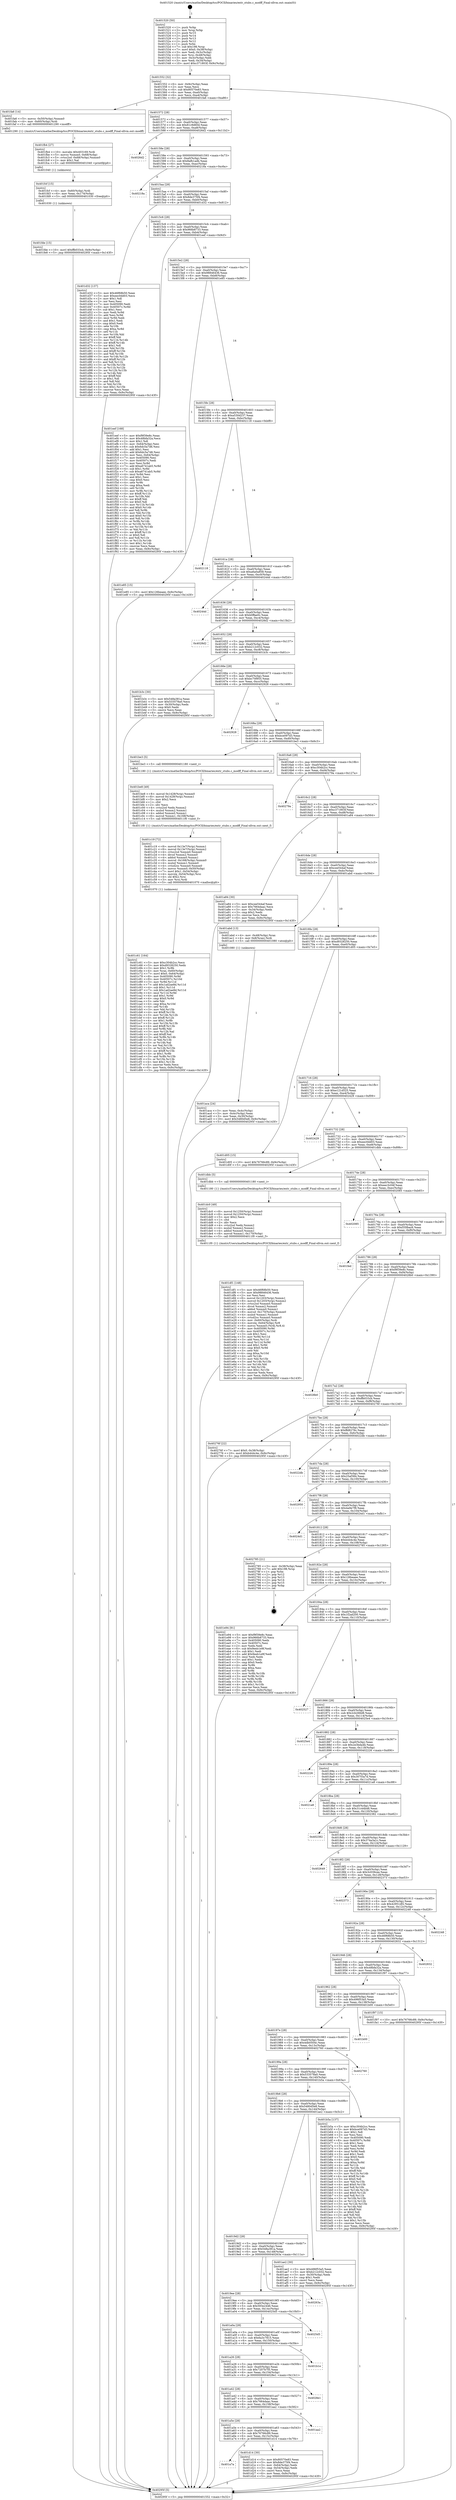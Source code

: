 digraph "0x401520" {
  label = "0x401520 (/mnt/c/Users/mathe/Desktop/tcc/POCII/binaries/extr_stubs.c_modff_Final-ollvm.out::main(0))"
  labelloc = "t"
  node[shape=record]

  Entry [label="",width=0.3,height=0.3,shape=circle,fillcolor=black,style=filled]
  "0x401552" [label="{
     0x401552 [32]\l
     | [instrs]\l
     &nbsp;&nbsp;0x401552 \<+6\>: mov -0x9c(%rbp),%eax\l
     &nbsp;&nbsp;0x401558 \<+2\>: mov %eax,%ecx\l
     &nbsp;&nbsp;0x40155a \<+6\>: sub $0x80570e83,%ecx\l
     &nbsp;&nbsp;0x401560 \<+6\>: mov %eax,-0xa0(%rbp)\l
     &nbsp;&nbsp;0x401566 \<+6\>: mov %ecx,-0xa4(%rbp)\l
     &nbsp;&nbsp;0x40156c \<+6\>: je 0000000000401fa6 \<main+0xa86\>\l
  }"]
  "0x401fa6" [label="{
     0x401fa6 [14]\l
     | [instrs]\l
     &nbsp;&nbsp;0x401fa6 \<+5\>: movss -0x50(%rbp),%xmm0\l
     &nbsp;&nbsp;0x401fab \<+4\>: mov -0x60(%rbp),%rdi\l
     &nbsp;&nbsp;0x401faf \<+5\>: call 0000000000401290 \<modff\>\l
     | [calls]\l
     &nbsp;&nbsp;0x401290 \{1\} (/mnt/c/Users/mathe/Desktop/tcc/POCII/binaries/extr_stubs.c_modff_Final-ollvm.out::modff)\l
  }"]
  "0x401572" [label="{
     0x401572 [28]\l
     | [instrs]\l
     &nbsp;&nbsp;0x401572 \<+5\>: jmp 0000000000401577 \<main+0x57\>\l
     &nbsp;&nbsp;0x401577 \<+6\>: mov -0xa0(%rbp),%eax\l
     &nbsp;&nbsp;0x40157d \<+5\>: sub $0x81c9d60d,%eax\l
     &nbsp;&nbsp;0x401582 \<+6\>: mov %eax,-0xa8(%rbp)\l
     &nbsp;&nbsp;0x401588 \<+6\>: je 00000000004026d2 \<main+0x11b2\>\l
  }"]
  Exit [label="",width=0.3,height=0.3,shape=circle,fillcolor=black,style=filled,peripheries=2]
  "0x4026d2" [label="{
     0x4026d2\l
  }", style=dashed]
  "0x40158e" [label="{
     0x40158e [28]\l
     | [instrs]\l
     &nbsp;&nbsp;0x40158e \<+5\>: jmp 0000000000401593 \<main+0x73\>\l
     &nbsp;&nbsp;0x401593 \<+6\>: mov -0xa0(%rbp),%eax\l
     &nbsp;&nbsp;0x401599 \<+5\>: sub $0x8afb1adb,%eax\l
     &nbsp;&nbsp;0x40159e \<+6\>: mov %eax,-0xac(%rbp)\l
     &nbsp;&nbsp;0x4015a4 \<+6\>: je 000000000040218a \<main+0xc6a\>\l
  }"]
  "0x401fde" [label="{
     0x401fde [15]\l
     | [instrs]\l
     &nbsp;&nbsp;0x401fde \<+10\>: movl $0xffb033cb,-0x9c(%rbp)\l
     &nbsp;&nbsp;0x401fe8 \<+5\>: jmp 000000000040295f \<main+0x143f\>\l
  }"]
  "0x40218a" [label="{
     0x40218a\l
  }", style=dashed]
  "0x4015aa" [label="{
     0x4015aa [28]\l
     | [instrs]\l
     &nbsp;&nbsp;0x4015aa \<+5\>: jmp 00000000004015af \<main+0x8f\>\l
     &nbsp;&nbsp;0x4015af \<+6\>: mov -0xa0(%rbp),%eax\l
     &nbsp;&nbsp;0x4015b5 \<+5\>: sub $0x8de375f4,%eax\l
     &nbsp;&nbsp;0x4015ba \<+6\>: mov %eax,-0xb0(%rbp)\l
     &nbsp;&nbsp;0x4015c0 \<+6\>: je 0000000000401d32 \<main+0x812\>\l
  }"]
  "0x401fcf" [label="{
     0x401fcf [15]\l
     | [instrs]\l
     &nbsp;&nbsp;0x401fcf \<+4\>: mov -0x60(%rbp),%rdi\l
     &nbsp;&nbsp;0x401fd3 \<+6\>: mov %eax,-0x174(%rbp)\l
     &nbsp;&nbsp;0x401fd9 \<+5\>: call 0000000000401030 \<free@plt\>\l
     | [calls]\l
     &nbsp;&nbsp;0x401030 \{1\} (unknown)\l
  }"]
  "0x401d32" [label="{
     0x401d32 [137]\l
     | [instrs]\l
     &nbsp;&nbsp;0x401d32 \<+5\>: mov $0x46f68b50,%eax\l
     &nbsp;&nbsp;0x401d37 \<+5\>: mov $0xeec0dd03,%ecx\l
     &nbsp;&nbsp;0x401d3c \<+2\>: mov $0x1,%dl\l
     &nbsp;&nbsp;0x401d3e \<+2\>: xor %esi,%esi\l
     &nbsp;&nbsp;0x401d40 \<+7\>: mov 0x405090,%edi\l
     &nbsp;&nbsp;0x401d47 \<+8\>: mov 0x40507c,%r8d\l
     &nbsp;&nbsp;0x401d4f \<+3\>: sub $0x1,%esi\l
     &nbsp;&nbsp;0x401d52 \<+3\>: mov %edi,%r9d\l
     &nbsp;&nbsp;0x401d55 \<+3\>: add %esi,%r9d\l
     &nbsp;&nbsp;0x401d58 \<+4\>: imul %r9d,%edi\l
     &nbsp;&nbsp;0x401d5c \<+3\>: and $0x1,%edi\l
     &nbsp;&nbsp;0x401d5f \<+3\>: cmp $0x0,%edi\l
     &nbsp;&nbsp;0x401d62 \<+4\>: sete %r10b\l
     &nbsp;&nbsp;0x401d66 \<+4\>: cmp $0xa,%r8d\l
     &nbsp;&nbsp;0x401d6a \<+4\>: setl %r11b\l
     &nbsp;&nbsp;0x401d6e \<+3\>: mov %r10b,%bl\l
     &nbsp;&nbsp;0x401d71 \<+3\>: xor $0xff,%bl\l
     &nbsp;&nbsp;0x401d74 \<+3\>: mov %r11b,%r14b\l
     &nbsp;&nbsp;0x401d77 \<+4\>: xor $0xff,%r14b\l
     &nbsp;&nbsp;0x401d7b \<+3\>: xor $0x1,%dl\l
     &nbsp;&nbsp;0x401d7e \<+3\>: mov %bl,%r15b\l
     &nbsp;&nbsp;0x401d81 \<+4\>: and $0xff,%r15b\l
     &nbsp;&nbsp;0x401d85 \<+3\>: and %dl,%r10b\l
     &nbsp;&nbsp;0x401d88 \<+3\>: mov %r14b,%r12b\l
     &nbsp;&nbsp;0x401d8b \<+4\>: and $0xff,%r12b\l
     &nbsp;&nbsp;0x401d8f \<+3\>: and %dl,%r11b\l
     &nbsp;&nbsp;0x401d92 \<+3\>: or %r10b,%r15b\l
     &nbsp;&nbsp;0x401d95 \<+3\>: or %r11b,%r12b\l
     &nbsp;&nbsp;0x401d98 \<+3\>: xor %r12b,%r15b\l
     &nbsp;&nbsp;0x401d9b \<+3\>: or %r14b,%bl\l
     &nbsp;&nbsp;0x401d9e \<+3\>: xor $0xff,%bl\l
     &nbsp;&nbsp;0x401da1 \<+3\>: or $0x1,%dl\l
     &nbsp;&nbsp;0x401da4 \<+2\>: and %dl,%bl\l
     &nbsp;&nbsp;0x401da6 \<+3\>: or %bl,%r15b\l
     &nbsp;&nbsp;0x401da9 \<+4\>: test $0x1,%r15b\l
     &nbsp;&nbsp;0x401dad \<+3\>: cmovne %ecx,%eax\l
     &nbsp;&nbsp;0x401db0 \<+6\>: mov %eax,-0x9c(%rbp)\l
     &nbsp;&nbsp;0x401db6 \<+5\>: jmp 000000000040295f \<main+0x143f\>\l
  }"]
  "0x4015c6" [label="{
     0x4015c6 [28]\l
     | [instrs]\l
     &nbsp;&nbsp;0x4015c6 \<+5\>: jmp 00000000004015cb \<main+0xab\>\l
     &nbsp;&nbsp;0x4015cb \<+6\>: mov -0xa0(%rbp),%eax\l
     &nbsp;&nbsp;0x4015d1 \<+5\>: sub $0x966b8733,%eax\l
     &nbsp;&nbsp;0x4015d6 \<+6\>: mov %eax,-0xb4(%rbp)\l
     &nbsp;&nbsp;0x4015dc \<+6\>: je 0000000000401eef \<main+0x9cf\>\l
  }"]
  "0x401fb4" [label="{
     0x401fb4 [27]\l
     | [instrs]\l
     &nbsp;&nbsp;0x401fb4 \<+10\>: movabs $0x403169,%rdi\l
     &nbsp;&nbsp;0x401fbe \<+5\>: movss %xmm0,-0x68(%rbp)\l
     &nbsp;&nbsp;0x401fc3 \<+5\>: cvtss2sd -0x68(%rbp),%xmm0\l
     &nbsp;&nbsp;0x401fc8 \<+2\>: mov $0x1,%al\l
     &nbsp;&nbsp;0x401fca \<+5\>: call 0000000000401040 \<printf@plt\>\l
     | [calls]\l
     &nbsp;&nbsp;0x401040 \{1\} (unknown)\l
  }"]
  "0x401eef" [label="{
     0x401eef [168]\l
     | [instrs]\l
     &nbsp;&nbsp;0x401eef \<+5\>: mov $0xf9f39e8c,%eax\l
     &nbsp;&nbsp;0x401ef4 \<+5\>: mov $0x48bfa32a,%ecx\l
     &nbsp;&nbsp;0x401ef9 \<+2\>: mov $0x1,%dl\l
     &nbsp;&nbsp;0x401efb \<+3\>: mov -0x64(%rbp),%esi\l
     &nbsp;&nbsp;0x401efe \<+6\>: sub $0x6dc5a7d6,%esi\l
     &nbsp;&nbsp;0x401f04 \<+3\>: add $0x1,%esi\l
     &nbsp;&nbsp;0x401f07 \<+6\>: add $0x6dc5a7d6,%esi\l
     &nbsp;&nbsp;0x401f0d \<+3\>: mov %esi,-0x64(%rbp)\l
     &nbsp;&nbsp;0x401f10 \<+7\>: mov 0x405090,%esi\l
     &nbsp;&nbsp;0x401f17 \<+7\>: mov 0x40507c,%edi\l
     &nbsp;&nbsp;0x401f1e \<+3\>: mov %esi,%r8d\l
     &nbsp;&nbsp;0x401f21 \<+7\>: add $0xa6741ab5,%r8d\l
     &nbsp;&nbsp;0x401f28 \<+4\>: sub $0x1,%r8d\l
     &nbsp;&nbsp;0x401f2c \<+7\>: sub $0xa6741ab5,%r8d\l
     &nbsp;&nbsp;0x401f33 \<+4\>: imul %r8d,%esi\l
     &nbsp;&nbsp;0x401f37 \<+3\>: and $0x1,%esi\l
     &nbsp;&nbsp;0x401f3a \<+3\>: cmp $0x0,%esi\l
     &nbsp;&nbsp;0x401f3d \<+4\>: sete %r9b\l
     &nbsp;&nbsp;0x401f41 \<+3\>: cmp $0xa,%edi\l
     &nbsp;&nbsp;0x401f44 \<+4\>: setl %r10b\l
     &nbsp;&nbsp;0x401f48 \<+3\>: mov %r9b,%r11b\l
     &nbsp;&nbsp;0x401f4b \<+4\>: xor $0xff,%r11b\l
     &nbsp;&nbsp;0x401f4f \<+3\>: mov %r10b,%bl\l
     &nbsp;&nbsp;0x401f52 \<+3\>: xor $0xff,%bl\l
     &nbsp;&nbsp;0x401f55 \<+3\>: xor $0x0,%dl\l
     &nbsp;&nbsp;0x401f58 \<+3\>: mov %r11b,%r14b\l
     &nbsp;&nbsp;0x401f5b \<+4\>: and $0x0,%r14b\l
     &nbsp;&nbsp;0x401f5f \<+3\>: and %dl,%r9b\l
     &nbsp;&nbsp;0x401f62 \<+3\>: mov %bl,%r15b\l
     &nbsp;&nbsp;0x401f65 \<+4\>: and $0x0,%r15b\l
     &nbsp;&nbsp;0x401f69 \<+3\>: and %dl,%r10b\l
     &nbsp;&nbsp;0x401f6c \<+3\>: or %r9b,%r14b\l
     &nbsp;&nbsp;0x401f6f \<+3\>: or %r10b,%r15b\l
     &nbsp;&nbsp;0x401f72 \<+3\>: xor %r15b,%r14b\l
     &nbsp;&nbsp;0x401f75 \<+3\>: or %bl,%r11b\l
     &nbsp;&nbsp;0x401f78 \<+4\>: xor $0xff,%r11b\l
     &nbsp;&nbsp;0x401f7c \<+3\>: or $0x0,%dl\l
     &nbsp;&nbsp;0x401f7f \<+3\>: and %dl,%r11b\l
     &nbsp;&nbsp;0x401f82 \<+3\>: or %r11b,%r14b\l
     &nbsp;&nbsp;0x401f85 \<+4\>: test $0x1,%r14b\l
     &nbsp;&nbsp;0x401f89 \<+3\>: cmovne %ecx,%eax\l
     &nbsp;&nbsp;0x401f8c \<+6\>: mov %eax,-0x9c(%rbp)\l
     &nbsp;&nbsp;0x401f92 \<+5\>: jmp 000000000040295f \<main+0x143f\>\l
  }"]
  "0x4015e2" [label="{
     0x4015e2 [28]\l
     | [instrs]\l
     &nbsp;&nbsp;0x4015e2 \<+5\>: jmp 00000000004015e7 \<main+0xc7\>\l
     &nbsp;&nbsp;0x4015e7 \<+6\>: mov -0xa0(%rbp),%eax\l
     &nbsp;&nbsp;0x4015ed \<+5\>: sub $0x98846436,%eax\l
     &nbsp;&nbsp;0x4015f2 \<+6\>: mov %eax,-0xb8(%rbp)\l
     &nbsp;&nbsp;0x4015f8 \<+6\>: je 0000000000401e85 \<main+0x965\>\l
  }"]
  "0x401df1" [label="{
     0x401df1 [148]\l
     | [instrs]\l
     &nbsp;&nbsp;0x401df1 \<+5\>: mov $0x46f68b50,%ecx\l
     &nbsp;&nbsp;0x401df6 \<+5\>: mov $0x98846436,%edx\l
     &nbsp;&nbsp;0x401dfb \<+2\>: xor %esi,%esi\l
     &nbsp;&nbsp;0x401dfd \<+8\>: movsd 0x1203(%rip),%xmm1\l
     &nbsp;&nbsp;0x401e05 \<+8\>: movsd 0x1203(%rip),%xmm2\l
     &nbsp;&nbsp;0x401e0d \<+4\>: cvtss2sd %xmm0,%xmm0\l
     &nbsp;&nbsp;0x401e11 \<+4\>: divsd %xmm2,%xmm0\l
     &nbsp;&nbsp;0x401e15 \<+4\>: addsd %xmm0,%xmm1\l
     &nbsp;&nbsp;0x401e19 \<+8\>: movsd -0x170(%rbp),%xmm0\l
     &nbsp;&nbsp;0x401e21 \<+4\>: mulsd %xmm1,%xmm0\l
     &nbsp;&nbsp;0x401e25 \<+4\>: cvtsd2ss %xmm0,%xmm0\l
     &nbsp;&nbsp;0x401e29 \<+4\>: mov -0x60(%rbp),%rdi\l
     &nbsp;&nbsp;0x401e2d \<+4\>: movslq -0x64(%rbp),%r8\l
     &nbsp;&nbsp;0x401e31 \<+6\>: movss %xmm0,(%rdi,%r8,4)\l
     &nbsp;&nbsp;0x401e37 \<+8\>: mov 0x405090,%r9d\l
     &nbsp;&nbsp;0x401e3f \<+8\>: mov 0x40507c,%r10d\l
     &nbsp;&nbsp;0x401e47 \<+3\>: sub $0x1,%esi\l
     &nbsp;&nbsp;0x401e4a \<+3\>: mov %r9d,%r11d\l
     &nbsp;&nbsp;0x401e4d \<+3\>: add %esi,%r11d\l
     &nbsp;&nbsp;0x401e50 \<+4\>: imul %r11d,%r9d\l
     &nbsp;&nbsp;0x401e54 \<+4\>: and $0x1,%r9d\l
     &nbsp;&nbsp;0x401e58 \<+4\>: cmp $0x0,%r9d\l
     &nbsp;&nbsp;0x401e5c \<+3\>: sete %bl\l
     &nbsp;&nbsp;0x401e5f \<+4\>: cmp $0xa,%r10d\l
     &nbsp;&nbsp;0x401e63 \<+4\>: setl %r14b\l
     &nbsp;&nbsp;0x401e67 \<+3\>: mov %bl,%r15b\l
     &nbsp;&nbsp;0x401e6a \<+3\>: and %r14b,%r15b\l
     &nbsp;&nbsp;0x401e6d \<+3\>: xor %r14b,%bl\l
     &nbsp;&nbsp;0x401e70 \<+3\>: or %bl,%r15b\l
     &nbsp;&nbsp;0x401e73 \<+4\>: test $0x1,%r15b\l
     &nbsp;&nbsp;0x401e77 \<+3\>: cmovne %edx,%ecx\l
     &nbsp;&nbsp;0x401e7a \<+6\>: mov %ecx,-0x9c(%rbp)\l
     &nbsp;&nbsp;0x401e80 \<+5\>: jmp 000000000040295f \<main+0x143f\>\l
  }"]
  "0x401e85" [label="{
     0x401e85 [15]\l
     | [instrs]\l
     &nbsp;&nbsp;0x401e85 \<+10\>: movl $0x126beaee,-0x9c(%rbp)\l
     &nbsp;&nbsp;0x401e8f \<+5\>: jmp 000000000040295f \<main+0x143f\>\l
  }"]
  "0x4015fe" [label="{
     0x4015fe [28]\l
     | [instrs]\l
     &nbsp;&nbsp;0x4015fe \<+5\>: jmp 0000000000401603 \<main+0xe3\>\l
     &nbsp;&nbsp;0x401603 \<+6\>: mov -0xa0(%rbp),%eax\l
     &nbsp;&nbsp;0x401609 \<+5\>: sub $0xa530d237,%eax\l
     &nbsp;&nbsp;0x40160e \<+6\>: mov %eax,-0xbc(%rbp)\l
     &nbsp;&nbsp;0x401614 \<+6\>: je 0000000000402118 \<main+0xbf8\>\l
  }"]
  "0x401dc0" [label="{
     0x401dc0 [49]\l
     | [instrs]\l
     &nbsp;&nbsp;0x401dc0 \<+8\>: movsd 0x1250(%rip),%xmm0\l
     &nbsp;&nbsp;0x401dc8 \<+8\>: movsd 0x1250(%rip),%xmm1\l
     &nbsp;&nbsp;0x401dd0 \<+5\>: mov $0x2,%ecx\l
     &nbsp;&nbsp;0x401dd5 \<+1\>: cltd\l
     &nbsp;&nbsp;0x401dd6 \<+2\>: idiv %ecx\l
     &nbsp;&nbsp;0x401dd8 \<+4\>: cvtsi2sd %edx,%xmm2\l
     &nbsp;&nbsp;0x401ddc \<+4\>: mulsd %xmm2,%xmm1\l
     &nbsp;&nbsp;0x401de0 \<+4\>: addsd %xmm0,%xmm1\l
     &nbsp;&nbsp;0x401de4 \<+8\>: movsd %xmm1,-0x170(%rbp)\l
     &nbsp;&nbsp;0x401dec \<+5\>: call 00000000004011f0 \<next_f\>\l
     | [calls]\l
     &nbsp;&nbsp;0x4011f0 \{1\} (/mnt/c/Users/mathe/Desktop/tcc/POCII/binaries/extr_stubs.c_modff_Final-ollvm.out::next_f)\l
  }"]
  "0x402118" [label="{
     0x402118\l
  }", style=dashed]
  "0x40161a" [label="{
     0x40161a [28]\l
     | [instrs]\l
     &nbsp;&nbsp;0x40161a \<+5\>: jmp 000000000040161f \<main+0xff\>\l
     &nbsp;&nbsp;0x40161f \<+6\>: mov -0xa0(%rbp),%eax\l
     &nbsp;&nbsp;0x401625 \<+5\>: sub $0xa6a0a858,%eax\l
     &nbsp;&nbsp;0x40162a \<+6\>: mov %eax,-0xc0(%rbp)\l
     &nbsp;&nbsp;0x401630 \<+6\>: je 000000000040244d \<main+0xf2d\>\l
  }"]
  "0x401a7a" [label="{
     0x401a7a\l
  }", style=dashed]
  "0x40244d" [label="{
     0x40244d\l
  }", style=dashed]
  "0x401636" [label="{
     0x401636 [28]\l
     | [instrs]\l
     &nbsp;&nbsp;0x401636 \<+5\>: jmp 000000000040163b \<main+0x11b\>\l
     &nbsp;&nbsp;0x40163b \<+6\>: mov -0xa0(%rbp),%eax\l
     &nbsp;&nbsp;0x401641 \<+5\>: sub $0xb0ffae0c,%eax\l
     &nbsp;&nbsp;0x401646 \<+6\>: mov %eax,-0xc4(%rbp)\l
     &nbsp;&nbsp;0x40164c \<+6\>: je 00000000004028d2 \<main+0x13b2\>\l
  }"]
  "0x401d14" [label="{
     0x401d14 [30]\l
     | [instrs]\l
     &nbsp;&nbsp;0x401d14 \<+5\>: mov $0x80570e83,%eax\l
     &nbsp;&nbsp;0x401d19 \<+5\>: mov $0x8de375f4,%ecx\l
     &nbsp;&nbsp;0x401d1e \<+3\>: mov -0x64(%rbp),%edx\l
     &nbsp;&nbsp;0x401d21 \<+3\>: cmp -0x54(%rbp),%edx\l
     &nbsp;&nbsp;0x401d24 \<+3\>: cmovl %ecx,%eax\l
     &nbsp;&nbsp;0x401d27 \<+6\>: mov %eax,-0x9c(%rbp)\l
     &nbsp;&nbsp;0x401d2d \<+5\>: jmp 000000000040295f \<main+0x143f\>\l
  }"]
  "0x4028d2" [label="{
     0x4028d2\l
  }", style=dashed]
  "0x401652" [label="{
     0x401652 [28]\l
     | [instrs]\l
     &nbsp;&nbsp;0x401652 \<+5\>: jmp 0000000000401657 \<main+0x137\>\l
     &nbsp;&nbsp;0x401657 \<+6\>: mov -0xa0(%rbp),%eax\l
     &nbsp;&nbsp;0x40165d \<+5\>: sub $0xb212c032,%eax\l
     &nbsp;&nbsp;0x401662 \<+6\>: mov %eax,-0xc8(%rbp)\l
     &nbsp;&nbsp;0x401668 \<+6\>: je 0000000000401b3c \<main+0x61c\>\l
  }"]
  "0x401a5e" [label="{
     0x401a5e [28]\l
     | [instrs]\l
     &nbsp;&nbsp;0x401a5e \<+5\>: jmp 0000000000401a63 \<main+0x543\>\l
     &nbsp;&nbsp;0x401a63 \<+6\>: mov -0xa0(%rbp),%eax\l
     &nbsp;&nbsp;0x401a69 \<+5\>: sub $0x76766c89,%eax\l
     &nbsp;&nbsp;0x401a6e \<+6\>: mov %eax,-0x15c(%rbp)\l
     &nbsp;&nbsp;0x401a74 \<+6\>: je 0000000000401d14 \<main+0x7f4\>\l
  }"]
  "0x401b3c" [label="{
     0x401b3c [30]\l
     | [instrs]\l
     &nbsp;&nbsp;0x401b3c \<+5\>: mov $0x548a381a,%eax\l
     &nbsp;&nbsp;0x401b41 \<+5\>: mov $0x533578a0,%ecx\l
     &nbsp;&nbsp;0x401b46 \<+3\>: mov -0x30(%rbp),%edx\l
     &nbsp;&nbsp;0x401b49 \<+3\>: cmp $0x0,%edx\l
     &nbsp;&nbsp;0x401b4c \<+3\>: cmove %ecx,%eax\l
     &nbsp;&nbsp;0x401b4f \<+6\>: mov %eax,-0x9c(%rbp)\l
     &nbsp;&nbsp;0x401b55 \<+5\>: jmp 000000000040295f \<main+0x143f\>\l
  }"]
  "0x40166e" [label="{
     0x40166e [28]\l
     | [instrs]\l
     &nbsp;&nbsp;0x40166e \<+5\>: jmp 0000000000401673 \<main+0x153\>\l
     &nbsp;&nbsp;0x401673 \<+6\>: mov -0xa0(%rbp),%eax\l
     &nbsp;&nbsp;0x401679 \<+5\>: sub $0xbc70f955,%eax\l
     &nbsp;&nbsp;0x40167e \<+6\>: mov %eax,-0xcc(%rbp)\l
     &nbsp;&nbsp;0x401684 \<+6\>: je 0000000000402928 \<main+0x1408\>\l
  }"]
  "0x401aa2" [label="{
     0x401aa2\l
  }", style=dashed]
  "0x402928" [label="{
     0x402928\l
  }", style=dashed]
  "0x40168a" [label="{
     0x40168a [28]\l
     | [instrs]\l
     &nbsp;&nbsp;0x40168a \<+5\>: jmp 000000000040168f \<main+0x16f\>\l
     &nbsp;&nbsp;0x40168f \<+6\>: mov -0xa0(%rbp),%eax\l
     &nbsp;&nbsp;0x401695 \<+5\>: sub $0xbce097d3,%eax\l
     &nbsp;&nbsp;0x40169a \<+6\>: mov %eax,-0xd0(%rbp)\l
     &nbsp;&nbsp;0x4016a0 \<+6\>: je 0000000000401be3 \<main+0x6c3\>\l
  }"]
  "0x401a42" [label="{
     0x401a42 [28]\l
     | [instrs]\l
     &nbsp;&nbsp;0x401a42 \<+5\>: jmp 0000000000401a47 \<main+0x527\>\l
     &nbsp;&nbsp;0x401a47 \<+6\>: mov -0xa0(%rbp),%eax\l
     &nbsp;&nbsp;0x401a4d \<+5\>: sub $0x7664daac,%eax\l
     &nbsp;&nbsp;0x401a52 \<+6\>: mov %eax,-0x158(%rbp)\l
     &nbsp;&nbsp;0x401a58 \<+6\>: je 0000000000401aa2 \<main+0x582\>\l
  }"]
  "0x401be3" [label="{
     0x401be3 [5]\l
     | [instrs]\l
     &nbsp;&nbsp;0x401be3 \<+5\>: call 0000000000401180 \<next_i\>\l
     | [calls]\l
     &nbsp;&nbsp;0x401180 \{1\} (/mnt/c/Users/mathe/Desktop/tcc/POCII/binaries/extr_stubs.c_modff_Final-ollvm.out::next_i)\l
  }"]
  "0x4016a6" [label="{
     0x4016a6 [28]\l
     | [instrs]\l
     &nbsp;&nbsp;0x4016a6 \<+5\>: jmp 00000000004016ab \<main+0x18b\>\l
     &nbsp;&nbsp;0x4016ab \<+6\>: mov -0xa0(%rbp),%eax\l
     &nbsp;&nbsp;0x4016b1 \<+5\>: sub $0xc304b2cc,%eax\l
     &nbsp;&nbsp;0x4016b6 \<+6\>: mov %eax,-0xd4(%rbp)\l
     &nbsp;&nbsp;0x4016bc \<+6\>: je 000000000040279a \<main+0x127a\>\l
  }"]
  "0x4028e1" [label="{
     0x4028e1\l
  }", style=dashed]
  "0x40279a" [label="{
     0x40279a\l
  }", style=dashed]
  "0x4016c2" [label="{
     0x4016c2 [28]\l
     | [instrs]\l
     &nbsp;&nbsp;0x4016c2 \<+5\>: jmp 00000000004016c7 \<main+0x1a7\>\l
     &nbsp;&nbsp;0x4016c7 \<+6\>: mov -0xa0(%rbp),%eax\l
     &nbsp;&nbsp;0x4016cd \<+5\>: sub $0xc371803f,%eax\l
     &nbsp;&nbsp;0x4016d2 \<+6\>: mov %eax,-0xd8(%rbp)\l
     &nbsp;&nbsp;0x4016d8 \<+6\>: je 0000000000401a84 \<main+0x564\>\l
  }"]
  "0x401a26" [label="{
     0x401a26 [28]\l
     | [instrs]\l
     &nbsp;&nbsp;0x401a26 \<+5\>: jmp 0000000000401a2b \<main+0x50b\>\l
     &nbsp;&nbsp;0x401a2b \<+6\>: mov -0xa0(%rbp),%eax\l
     &nbsp;&nbsp;0x401a31 \<+5\>: sub $0x7207b7f5,%eax\l
     &nbsp;&nbsp;0x401a36 \<+6\>: mov %eax,-0x154(%rbp)\l
     &nbsp;&nbsp;0x401a3c \<+6\>: je 00000000004028e1 \<main+0x13c1\>\l
  }"]
  "0x401a84" [label="{
     0x401a84 [30]\l
     | [instrs]\l
     &nbsp;&nbsp;0x401a84 \<+5\>: mov $0xcee544af,%eax\l
     &nbsp;&nbsp;0x401a89 \<+5\>: mov $0x7664daac,%ecx\l
     &nbsp;&nbsp;0x401a8e \<+3\>: mov -0x34(%rbp),%edx\l
     &nbsp;&nbsp;0x401a91 \<+3\>: cmp $0x2,%edx\l
     &nbsp;&nbsp;0x401a94 \<+3\>: cmovne %ecx,%eax\l
     &nbsp;&nbsp;0x401a97 \<+6\>: mov %eax,-0x9c(%rbp)\l
     &nbsp;&nbsp;0x401a9d \<+5\>: jmp 000000000040295f \<main+0x143f\>\l
  }"]
  "0x4016de" [label="{
     0x4016de [28]\l
     | [instrs]\l
     &nbsp;&nbsp;0x4016de \<+5\>: jmp 00000000004016e3 \<main+0x1c3\>\l
     &nbsp;&nbsp;0x4016e3 \<+6\>: mov -0xa0(%rbp),%eax\l
     &nbsp;&nbsp;0x4016e9 \<+5\>: sub $0xcee544af,%eax\l
     &nbsp;&nbsp;0x4016ee \<+6\>: mov %eax,-0xdc(%rbp)\l
     &nbsp;&nbsp;0x4016f4 \<+6\>: je 0000000000401abd \<main+0x59d\>\l
  }"]
  "0x40295f" [label="{
     0x40295f [5]\l
     | [instrs]\l
     &nbsp;&nbsp;0x40295f \<+5\>: jmp 0000000000401552 \<main+0x32\>\l
  }"]
  "0x401520" [label="{
     0x401520 [50]\l
     | [instrs]\l
     &nbsp;&nbsp;0x401520 \<+1\>: push %rbp\l
     &nbsp;&nbsp;0x401521 \<+3\>: mov %rsp,%rbp\l
     &nbsp;&nbsp;0x401524 \<+2\>: push %r15\l
     &nbsp;&nbsp;0x401526 \<+2\>: push %r14\l
     &nbsp;&nbsp;0x401528 \<+2\>: push %r13\l
     &nbsp;&nbsp;0x40152a \<+2\>: push %r12\l
     &nbsp;&nbsp;0x40152c \<+1\>: push %rbx\l
     &nbsp;&nbsp;0x40152d \<+7\>: sub $0x198,%rsp\l
     &nbsp;&nbsp;0x401534 \<+7\>: movl $0x0,-0x38(%rbp)\l
     &nbsp;&nbsp;0x40153b \<+3\>: mov %edi,-0x3c(%rbp)\l
     &nbsp;&nbsp;0x40153e \<+4\>: mov %rsi,-0x48(%rbp)\l
     &nbsp;&nbsp;0x401542 \<+3\>: mov -0x3c(%rbp),%edi\l
     &nbsp;&nbsp;0x401545 \<+3\>: mov %edi,-0x34(%rbp)\l
     &nbsp;&nbsp;0x401548 \<+10\>: movl $0xc371803f,-0x9c(%rbp)\l
  }"]
  "0x401b1e" [label="{
     0x401b1e\l
  }", style=dashed]
  "0x401abd" [label="{
     0x401abd [13]\l
     | [instrs]\l
     &nbsp;&nbsp;0x401abd \<+4\>: mov -0x48(%rbp),%rax\l
     &nbsp;&nbsp;0x401ac1 \<+4\>: mov 0x8(%rax),%rdi\l
     &nbsp;&nbsp;0x401ac5 \<+5\>: call 0000000000401080 \<atoi@plt\>\l
     | [calls]\l
     &nbsp;&nbsp;0x401080 \{1\} (unknown)\l
  }"]
  "0x4016fa" [label="{
     0x4016fa [28]\l
     | [instrs]\l
     &nbsp;&nbsp;0x4016fa \<+5\>: jmp 00000000004016ff \<main+0x1df\>\l
     &nbsp;&nbsp;0x4016ff \<+6\>: mov -0xa0(%rbp),%eax\l
     &nbsp;&nbsp;0x401705 \<+5\>: sub $0xd9328250,%eax\l
     &nbsp;&nbsp;0x40170a \<+6\>: mov %eax,-0xe0(%rbp)\l
     &nbsp;&nbsp;0x401710 \<+6\>: je 0000000000401d05 \<main+0x7e5\>\l
  }"]
  "0x401aca" [label="{
     0x401aca [24]\l
     | [instrs]\l
     &nbsp;&nbsp;0x401aca \<+3\>: mov %eax,-0x4c(%rbp)\l
     &nbsp;&nbsp;0x401acd \<+3\>: mov -0x4c(%rbp),%eax\l
     &nbsp;&nbsp;0x401ad0 \<+3\>: mov %eax,-0x30(%rbp)\l
     &nbsp;&nbsp;0x401ad3 \<+10\>: movl $0x5480d5e8,-0x9c(%rbp)\l
     &nbsp;&nbsp;0x401add \<+5\>: jmp 000000000040295f \<main+0x143f\>\l
  }"]
  "0x401a0a" [label="{
     0x401a0a [28]\l
     | [instrs]\l
     &nbsp;&nbsp;0x401a0a \<+5\>: jmp 0000000000401a0f \<main+0x4ef\>\l
     &nbsp;&nbsp;0x401a0f \<+6\>: mov -0xa0(%rbp),%eax\l
     &nbsp;&nbsp;0x401a15 \<+5\>: sub $0x6a3c7815,%eax\l
     &nbsp;&nbsp;0x401a1a \<+6\>: mov %eax,-0x150(%rbp)\l
     &nbsp;&nbsp;0x401a20 \<+6\>: je 0000000000401b1e \<main+0x5fe\>\l
  }"]
  "0x401d05" [label="{
     0x401d05 [15]\l
     | [instrs]\l
     &nbsp;&nbsp;0x401d05 \<+10\>: movl $0x76766c89,-0x9c(%rbp)\l
     &nbsp;&nbsp;0x401d0f \<+5\>: jmp 000000000040295f \<main+0x143f\>\l
  }"]
  "0x401716" [label="{
     0x401716 [28]\l
     | [instrs]\l
     &nbsp;&nbsp;0x401716 \<+5\>: jmp 000000000040171b \<main+0x1fb\>\l
     &nbsp;&nbsp;0x40171b \<+6\>: mov -0xa0(%rbp),%eax\l
     &nbsp;&nbsp;0x401721 \<+5\>: sub $0xe121d525,%eax\l
     &nbsp;&nbsp;0x401726 \<+6\>: mov %eax,-0xe4(%rbp)\l
     &nbsp;&nbsp;0x40172c \<+6\>: je 0000000000402429 \<main+0xf09\>\l
  }"]
  "0x4025d5" [label="{
     0x4025d5\l
  }", style=dashed]
  "0x402429" [label="{
     0x402429\l
  }", style=dashed]
  "0x401732" [label="{
     0x401732 [28]\l
     | [instrs]\l
     &nbsp;&nbsp;0x401732 \<+5\>: jmp 0000000000401737 \<main+0x217\>\l
     &nbsp;&nbsp;0x401737 \<+6\>: mov -0xa0(%rbp),%eax\l
     &nbsp;&nbsp;0x40173d \<+5\>: sub $0xeec0dd03,%eax\l
     &nbsp;&nbsp;0x401742 \<+6\>: mov %eax,-0xe8(%rbp)\l
     &nbsp;&nbsp;0x401748 \<+6\>: je 0000000000401dbb \<main+0x89b\>\l
  }"]
  "0x4019ee" [label="{
     0x4019ee [28]\l
     | [instrs]\l
     &nbsp;&nbsp;0x4019ee \<+5\>: jmp 00000000004019f3 \<main+0x4d3\>\l
     &nbsp;&nbsp;0x4019f3 \<+6\>: mov -0xa0(%rbp),%eax\l
     &nbsp;&nbsp;0x4019f9 \<+5\>: sub $0x593e2446,%eax\l
     &nbsp;&nbsp;0x4019fe \<+6\>: mov %eax,-0x14c(%rbp)\l
     &nbsp;&nbsp;0x401a04 \<+6\>: je 00000000004025d5 \<main+0x10b5\>\l
  }"]
  "0x401dbb" [label="{
     0x401dbb [5]\l
     | [instrs]\l
     &nbsp;&nbsp;0x401dbb \<+5\>: call 0000000000401180 \<next_i\>\l
     | [calls]\l
     &nbsp;&nbsp;0x401180 \{1\} (/mnt/c/Users/mathe/Desktop/tcc/POCII/binaries/extr_stubs.c_modff_Final-ollvm.out::next_i)\l
  }"]
  "0x40174e" [label="{
     0x40174e [28]\l
     | [instrs]\l
     &nbsp;&nbsp;0x40174e \<+5\>: jmp 0000000000401753 \<main+0x233\>\l
     &nbsp;&nbsp;0x401753 \<+6\>: mov -0xa0(%rbp),%eax\l
     &nbsp;&nbsp;0x401759 \<+5\>: sub $0xeec3c04f,%eax\l
     &nbsp;&nbsp;0x40175e \<+6\>: mov %eax,-0xec(%rbp)\l
     &nbsp;&nbsp;0x401764 \<+6\>: je 0000000000402085 \<main+0xb65\>\l
  }"]
  "0x40263a" [label="{
     0x40263a\l
  }", style=dashed]
  "0x402085" [label="{
     0x402085\l
  }", style=dashed]
  "0x40176a" [label="{
     0x40176a [28]\l
     | [instrs]\l
     &nbsp;&nbsp;0x40176a \<+5\>: jmp 000000000040176f \<main+0x24f\>\l
     &nbsp;&nbsp;0x40176f \<+6\>: mov -0xa0(%rbp),%eax\l
     &nbsp;&nbsp;0x401775 \<+5\>: sub $0xf35fbac6,%eax\l
     &nbsp;&nbsp;0x40177a \<+6\>: mov %eax,-0xf0(%rbp)\l
     &nbsp;&nbsp;0x401780 \<+6\>: je 0000000000401fed \<main+0xacd\>\l
  }"]
  "0x401c61" [label="{
     0x401c61 [164]\l
     | [instrs]\l
     &nbsp;&nbsp;0x401c61 \<+5\>: mov $0xc304b2cc,%ecx\l
     &nbsp;&nbsp;0x401c66 \<+5\>: mov $0xd9328250,%edx\l
     &nbsp;&nbsp;0x401c6b \<+3\>: mov $0x1,%r8b\l
     &nbsp;&nbsp;0x401c6e \<+4\>: mov %rax,-0x60(%rbp)\l
     &nbsp;&nbsp;0x401c72 \<+7\>: movl $0x0,-0x64(%rbp)\l
     &nbsp;&nbsp;0x401c79 \<+8\>: mov 0x405090,%r9d\l
     &nbsp;&nbsp;0x401c81 \<+8\>: mov 0x40507c,%r10d\l
     &nbsp;&nbsp;0x401c89 \<+3\>: mov %r9d,%r11d\l
     &nbsp;&nbsp;0x401c8c \<+7\>: add $0x1ad2ae8d,%r11d\l
     &nbsp;&nbsp;0x401c93 \<+4\>: sub $0x1,%r11d\l
     &nbsp;&nbsp;0x401c97 \<+7\>: sub $0x1ad2ae8d,%r11d\l
     &nbsp;&nbsp;0x401c9e \<+4\>: imul %r11d,%r9d\l
     &nbsp;&nbsp;0x401ca2 \<+4\>: and $0x1,%r9d\l
     &nbsp;&nbsp;0x401ca6 \<+4\>: cmp $0x0,%r9d\l
     &nbsp;&nbsp;0x401caa \<+3\>: sete %bl\l
     &nbsp;&nbsp;0x401cad \<+4\>: cmp $0xa,%r10d\l
     &nbsp;&nbsp;0x401cb1 \<+4\>: setl %r14b\l
     &nbsp;&nbsp;0x401cb5 \<+3\>: mov %bl,%r15b\l
     &nbsp;&nbsp;0x401cb8 \<+4\>: xor $0xff,%r15b\l
     &nbsp;&nbsp;0x401cbc \<+3\>: mov %r14b,%r12b\l
     &nbsp;&nbsp;0x401cbf \<+4\>: xor $0xff,%r12b\l
     &nbsp;&nbsp;0x401cc3 \<+4\>: xor $0x1,%r8b\l
     &nbsp;&nbsp;0x401cc7 \<+3\>: mov %r15b,%r13b\l
     &nbsp;&nbsp;0x401cca \<+4\>: and $0xff,%r13b\l
     &nbsp;&nbsp;0x401cce \<+3\>: and %r8b,%bl\l
     &nbsp;&nbsp;0x401cd1 \<+3\>: mov %r12b,%al\l
     &nbsp;&nbsp;0x401cd4 \<+2\>: and $0xff,%al\l
     &nbsp;&nbsp;0x401cd6 \<+3\>: and %r8b,%r14b\l
     &nbsp;&nbsp;0x401cd9 \<+3\>: or %bl,%r13b\l
     &nbsp;&nbsp;0x401cdc \<+3\>: or %r14b,%al\l
     &nbsp;&nbsp;0x401cdf \<+3\>: xor %al,%r13b\l
     &nbsp;&nbsp;0x401ce2 \<+3\>: or %r12b,%r15b\l
     &nbsp;&nbsp;0x401ce5 \<+4\>: xor $0xff,%r15b\l
     &nbsp;&nbsp;0x401ce9 \<+4\>: or $0x1,%r8b\l
     &nbsp;&nbsp;0x401ced \<+3\>: and %r8b,%r15b\l
     &nbsp;&nbsp;0x401cf0 \<+3\>: or %r15b,%r13b\l
     &nbsp;&nbsp;0x401cf3 \<+4\>: test $0x1,%r13b\l
     &nbsp;&nbsp;0x401cf7 \<+3\>: cmovne %edx,%ecx\l
     &nbsp;&nbsp;0x401cfa \<+6\>: mov %ecx,-0x9c(%rbp)\l
     &nbsp;&nbsp;0x401d00 \<+5\>: jmp 000000000040295f \<main+0x143f\>\l
  }"]
  "0x401fed" [label="{
     0x401fed\l
  }", style=dashed]
  "0x401786" [label="{
     0x401786 [28]\l
     | [instrs]\l
     &nbsp;&nbsp;0x401786 \<+5\>: jmp 000000000040178b \<main+0x26b\>\l
     &nbsp;&nbsp;0x40178b \<+6\>: mov -0xa0(%rbp),%eax\l
     &nbsp;&nbsp;0x401791 \<+5\>: sub $0xf9f39e8c,%eax\l
     &nbsp;&nbsp;0x401796 \<+6\>: mov %eax,-0xf4(%rbp)\l
     &nbsp;&nbsp;0x40179c \<+6\>: je 00000000004028b0 \<main+0x1390\>\l
  }"]
  "0x401c19" [label="{
     0x401c19 [72]\l
     | [instrs]\l
     &nbsp;&nbsp;0x401c19 \<+8\>: movsd 0x13e7(%rip),%xmm1\l
     &nbsp;&nbsp;0x401c21 \<+8\>: movsd 0x13e7(%rip),%xmm2\l
     &nbsp;&nbsp;0x401c29 \<+4\>: cvtss2sd %xmm0,%xmm0\l
     &nbsp;&nbsp;0x401c2d \<+4\>: divsd %xmm2,%xmm0\l
     &nbsp;&nbsp;0x401c31 \<+4\>: addsd %xmm0,%xmm1\l
     &nbsp;&nbsp;0x401c35 \<+8\>: movsd -0x168(%rbp),%xmm0\l
     &nbsp;&nbsp;0x401c3d \<+4\>: mulsd %xmm1,%xmm0\l
     &nbsp;&nbsp;0x401c41 \<+4\>: cvtsd2ss %xmm0,%xmm0\l
     &nbsp;&nbsp;0x401c45 \<+5\>: movss %xmm0,-0x50(%rbp)\l
     &nbsp;&nbsp;0x401c4a \<+7\>: movl $0x1,-0x54(%rbp)\l
     &nbsp;&nbsp;0x401c51 \<+4\>: movslq -0x54(%rbp),%rsi\l
     &nbsp;&nbsp;0x401c55 \<+4\>: shl $0x2,%rsi\l
     &nbsp;&nbsp;0x401c59 \<+3\>: mov %rsi,%rdi\l
     &nbsp;&nbsp;0x401c5c \<+5\>: call 0000000000401070 \<malloc@plt\>\l
     | [calls]\l
     &nbsp;&nbsp;0x401070 \{1\} (unknown)\l
  }"]
  "0x4028b0" [label="{
     0x4028b0\l
  }", style=dashed]
  "0x4017a2" [label="{
     0x4017a2 [28]\l
     | [instrs]\l
     &nbsp;&nbsp;0x4017a2 \<+5\>: jmp 00000000004017a7 \<main+0x287\>\l
     &nbsp;&nbsp;0x4017a7 \<+6\>: mov -0xa0(%rbp),%eax\l
     &nbsp;&nbsp;0x4017ad \<+5\>: sub $0xffb033cb,%eax\l
     &nbsp;&nbsp;0x4017b2 \<+6\>: mov %eax,-0xf8(%rbp)\l
     &nbsp;&nbsp;0x4017b8 \<+6\>: je 000000000040276f \<main+0x124f\>\l
  }"]
  "0x401be8" [label="{
     0x401be8 [49]\l
     | [instrs]\l
     &nbsp;&nbsp;0x401be8 \<+8\>: movsd 0x1428(%rip),%xmm0\l
     &nbsp;&nbsp;0x401bf0 \<+8\>: movsd 0x1428(%rip),%xmm1\l
     &nbsp;&nbsp;0x401bf8 \<+5\>: mov $0x2,%ecx\l
     &nbsp;&nbsp;0x401bfd \<+1\>: cltd\l
     &nbsp;&nbsp;0x401bfe \<+2\>: idiv %ecx\l
     &nbsp;&nbsp;0x401c00 \<+4\>: cvtsi2sd %edx,%xmm2\l
     &nbsp;&nbsp;0x401c04 \<+4\>: mulsd %xmm2,%xmm1\l
     &nbsp;&nbsp;0x401c08 \<+4\>: addsd %xmm0,%xmm1\l
     &nbsp;&nbsp;0x401c0c \<+8\>: movsd %xmm1,-0x168(%rbp)\l
     &nbsp;&nbsp;0x401c14 \<+5\>: call 00000000004011f0 \<next_f\>\l
     | [calls]\l
     &nbsp;&nbsp;0x4011f0 \{1\} (/mnt/c/Users/mathe/Desktop/tcc/POCII/binaries/extr_stubs.c_modff_Final-ollvm.out::next_f)\l
  }"]
  "0x40276f" [label="{
     0x40276f [22]\l
     | [instrs]\l
     &nbsp;&nbsp;0x40276f \<+7\>: movl $0x0,-0x38(%rbp)\l
     &nbsp;&nbsp;0x402776 \<+10\>: movl $0xb444c4e,-0x9c(%rbp)\l
     &nbsp;&nbsp;0x402780 \<+5\>: jmp 000000000040295f \<main+0x143f\>\l
  }"]
  "0x4017be" [label="{
     0x4017be [28]\l
     | [instrs]\l
     &nbsp;&nbsp;0x4017be \<+5\>: jmp 00000000004017c3 \<main+0x2a3\>\l
     &nbsp;&nbsp;0x4017c3 \<+6\>: mov -0xa0(%rbp),%eax\l
     &nbsp;&nbsp;0x4017c9 \<+5\>: sub $0xffd8276c,%eax\l
     &nbsp;&nbsp;0x4017ce \<+6\>: mov %eax,-0xfc(%rbp)\l
     &nbsp;&nbsp;0x4017d4 \<+6\>: je 00000000004022db \<main+0xdbb\>\l
  }"]
  "0x4019d2" [label="{
     0x4019d2 [28]\l
     | [instrs]\l
     &nbsp;&nbsp;0x4019d2 \<+5\>: jmp 00000000004019d7 \<main+0x4b7\>\l
     &nbsp;&nbsp;0x4019d7 \<+6\>: mov -0xa0(%rbp),%eax\l
     &nbsp;&nbsp;0x4019dd \<+5\>: sub $0x548a381a,%eax\l
     &nbsp;&nbsp;0x4019e2 \<+6\>: mov %eax,-0x148(%rbp)\l
     &nbsp;&nbsp;0x4019e8 \<+6\>: je 000000000040263a \<main+0x111a\>\l
  }"]
  "0x4022db" [label="{
     0x4022db\l
  }", style=dashed]
  "0x4017da" [label="{
     0x4017da [28]\l
     | [instrs]\l
     &nbsp;&nbsp;0x4017da \<+5\>: jmp 00000000004017df \<main+0x2bf\>\l
     &nbsp;&nbsp;0x4017df \<+6\>: mov -0xa0(%rbp),%eax\l
     &nbsp;&nbsp;0x4017e5 \<+5\>: sub $0x25af384,%eax\l
     &nbsp;&nbsp;0x4017ea \<+6\>: mov %eax,-0x100(%rbp)\l
     &nbsp;&nbsp;0x4017f0 \<+6\>: je 0000000000402950 \<main+0x1430\>\l
  }"]
  "0x401ae2" [label="{
     0x401ae2 [30]\l
     | [instrs]\l
     &nbsp;&nbsp;0x401ae2 \<+5\>: mov $0x496f53a5,%eax\l
     &nbsp;&nbsp;0x401ae7 \<+5\>: mov $0xb212c032,%ecx\l
     &nbsp;&nbsp;0x401aec \<+3\>: mov -0x30(%rbp),%edx\l
     &nbsp;&nbsp;0x401aef \<+3\>: cmp $0x1,%edx\l
     &nbsp;&nbsp;0x401af2 \<+3\>: cmovl %ecx,%eax\l
     &nbsp;&nbsp;0x401af5 \<+6\>: mov %eax,-0x9c(%rbp)\l
     &nbsp;&nbsp;0x401afb \<+5\>: jmp 000000000040295f \<main+0x143f\>\l
  }"]
  "0x402950" [label="{
     0x402950\l
  }", style=dashed]
  "0x4017f6" [label="{
     0x4017f6 [28]\l
     | [instrs]\l
     &nbsp;&nbsp;0x4017f6 \<+5\>: jmp 00000000004017fb \<main+0x2db\>\l
     &nbsp;&nbsp;0x4017fb \<+6\>: mov -0xa0(%rbp),%eax\l
     &nbsp;&nbsp;0x401801 \<+5\>: sub $0x4a9e7f9,%eax\l
     &nbsp;&nbsp;0x401806 \<+6\>: mov %eax,-0x104(%rbp)\l
     &nbsp;&nbsp;0x40180c \<+6\>: je 00000000004024d1 \<main+0xfb1\>\l
  }"]
  "0x4019b6" [label="{
     0x4019b6 [28]\l
     | [instrs]\l
     &nbsp;&nbsp;0x4019b6 \<+5\>: jmp 00000000004019bb \<main+0x49b\>\l
     &nbsp;&nbsp;0x4019bb \<+6\>: mov -0xa0(%rbp),%eax\l
     &nbsp;&nbsp;0x4019c1 \<+5\>: sub $0x5480d5e8,%eax\l
     &nbsp;&nbsp;0x4019c6 \<+6\>: mov %eax,-0x144(%rbp)\l
     &nbsp;&nbsp;0x4019cc \<+6\>: je 0000000000401ae2 \<main+0x5c2\>\l
  }"]
  "0x4024d1" [label="{
     0x4024d1\l
  }", style=dashed]
  "0x401812" [label="{
     0x401812 [28]\l
     | [instrs]\l
     &nbsp;&nbsp;0x401812 \<+5\>: jmp 0000000000401817 \<main+0x2f7\>\l
     &nbsp;&nbsp;0x401817 \<+6\>: mov -0xa0(%rbp),%eax\l
     &nbsp;&nbsp;0x40181d \<+5\>: sub $0xb444c4e,%eax\l
     &nbsp;&nbsp;0x401822 \<+6\>: mov %eax,-0x108(%rbp)\l
     &nbsp;&nbsp;0x401828 \<+6\>: je 0000000000402785 \<main+0x1265\>\l
  }"]
  "0x401b5a" [label="{
     0x401b5a [137]\l
     | [instrs]\l
     &nbsp;&nbsp;0x401b5a \<+5\>: mov $0xc304b2cc,%eax\l
     &nbsp;&nbsp;0x401b5f \<+5\>: mov $0xbce097d3,%ecx\l
     &nbsp;&nbsp;0x401b64 \<+2\>: mov $0x1,%dl\l
     &nbsp;&nbsp;0x401b66 \<+2\>: xor %esi,%esi\l
     &nbsp;&nbsp;0x401b68 \<+7\>: mov 0x405090,%edi\l
     &nbsp;&nbsp;0x401b6f \<+8\>: mov 0x40507c,%r8d\l
     &nbsp;&nbsp;0x401b77 \<+3\>: sub $0x1,%esi\l
     &nbsp;&nbsp;0x401b7a \<+3\>: mov %edi,%r9d\l
     &nbsp;&nbsp;0x401b7d \<+3\>: add %esi,%r9d\l
     &nbsp;&nbsp;0x401b80 \<+4\>: imul %r9d,%edi\l
     &nbsp;&nbsp;0x401b84 \<+3\>: and $0x1,%edi\l
     &nbsp;&nbsp;0x401b87 \<+3\>: cmp $0x0,%edi\l
     &nbsp;&nbsp;0x401b8a \<+4\>: sete %r10b\l
     &nbsp;&nbsp;0x401b8e \<+4\>: cmp $0xa,%r8d\l
     &nbsp;&nbsp;0x401b92 \<+4\>: setl %r11b\l
     &nbsp;&nbsp;0x401b96 \<+3\>: mov %r10b,%bl\l
     &nbsp;&nbsp;0x401b99 \<+3\>: xor $0xff,%bl\l
     &nbsp;&nbsp;0x401b9c \<+3\>: mov %r11b,%r14b\l
     &nbsp;&nbsp;0x401b9f \<+4\>: xor $0xff,%r14b\l
     &nbsp;&nbsp;0x401ba3 \<+3\>: xor $0x0,%dl\l
     &nbsp;&nbsp;0x401ba6 \<+3\>: mov %bl,%r15b\l
     &nbsp;&nbsp;0x401ba9 \<+4\>: and $0x0,%r15b\l
     &nbsp;&nbsp;0x401bad \<+3\>: and %dl,%r10b\l
     &nbsp;&nbsp;0x401bb0 \<+3\>: mov %r14b,%r12b\l
     &nbsp;&nbsp;0x401bb3 \<+4\>: and $0x0,%r12b\l
     &nbsp;&nbsp;0x401bb7 \<+3\>: and %dl,%r11b\l
     &nbsp;&nbsp;0x401bba \<+3\>: or %r10b,%r15b\l
     &nbsp;&nbsp;0x401bbd \<+3\>: or %r11b,%r12b\l
     &nbsp;&nbsp;0x401bc0 \<+3\>: xor %r12b,%r15b\l
     &nbsp;&nbsp;0x401bc3 \<+3\>: or %r14b,%bl\l
     &nbsp;&nbsp;0x401bc6 \<+3\>: xor $0xff,%bl\l
     &nbsp;&nbsp;0x401bc9 \<+3\>: or $0x0,%dl\l
     &nbsp;&nbsp;0x401bcc \<+2\>: and %dl,%bl\l
     &nbsp;&nbsp;0x401bce \<+3\>: or %bl,%r15b\l
     &nbsp;&nbsp;0x401bd1 \<+4\>: test $0x1,%r15b\l
     &nbsp;&nbsp;0x401bd5 \<+3\>: cmovne %ecx,%eax\l
     &nbsp;&nbsp;0x401bd8 \<+6\>: mov %eax,-0x9c(%rbp)\l
     &nbsp;&nbsp;0x401bde \<+5\>: jmp 000000000040295f \<main+0x143f\>\l
  }"]
  "0x402785" [label="{
     0x402785 [21]\l
     | [instrs]\l
     &nbsp;&nbsp;0x402785 \<+3\>: mov -0x38(%rbp),%eax\l
     &nbsp;&nbsp;0x402788 \<+7\>: add $0x198,%rsp\l
     &nbsp;&nbsp;0x40278f \<+1\>: pop %rbx\l
     &nbsp;&nbsp;0x402790 \<+2\>: pop %r12\l
     &nbsp;&nbsp;0x402792 \<+2\>: pop %r13\l
     &nbsp;&nbsp;0x402794 \<+2\>: pop %r14\l
     &nbsp;&nbsp;0x402796 \<+2\>: pop %r15\l
     &nbsp;&nbsp;0x402798 \<+1\>: pop %rbp\l
     &nbsp;&nbsp;0x402799 \<+1\>: ret\l
  }"]
  "0x40182e" [label="{
     0x40182e [28]\l
     | [instrs]\l
     &nbsp;&nbsp;0x40182e \<+5\>: jmp 0000000000401833 \<main+0x313\>\l
     &nbsp;&nbsp;0x401833 \<+6\>: mov -0xa0(%rbp),%eax\l
     &nbsp;&nbsp;0x401839 \<+5\>: sub $0x126beaee,%eax\l
     &nbsp;&nbsp;0x40183e \<+6\>: mov %eax,-0x10c(%rbp)\l
     &nbsp;&nbsp;0x401844 \<+6\>: je 0000000000401e94 \<main+0x974\>\l
  }"]
  "0x40199a" [label="{
     0x40199a [28]\l
     | [instrs]\l
     &nbsp;&nbsp;0x40199a \<+5\>: jmp 000000000040199f \<main+0x47f\>\l
     &nbsp;&nbsp;0x40199f \<+6\>: mov -0xa0(%rbp),%eax\l
     &nbsp;&nbsp;0x4019a5 \<+5\>: sub $0x533578a0,%eax\l
     &nbsp;&nbsp;0x4019aa \<+6\>: mov %eax,-0x140(%rbp)\l
     &nbsp;&nbsp;0x4019b0 \<+6\>: je 0000000000401b5a \<main+0x63a\>\l
  }"]
  "0x401e94" [label="{
     0x401e94 [91]\l
     | [instrs]\l
     &nbsp;&nbsp;0x401e94 \<+5\>: mov $0xf9f39e8c,%eax\l
     &nbsp;&nbsp;0x401e99 \<+5\>: mov $0x966b8733,%ecx\l
     &nbsp;&nbsp;0x401e9e \<+7\>: mov 0x405090,%edx\l
     &nbsp;&nbsp;0x401ea5 \<+7\>: mov 0x40507c,%esi\l
     &nbsp;&nbsp;0x401eac \<+2\>: mov %edx,%edi\l
     &nbsp;&nbsp;0x401eae \<+6\>: sub $0x9eeb1e9f,%edi\l
     &nbsp;&nbsp;0x401eb4 \<+3\>: sub $0x1,%edi\l
     &nbsp;&nbsp;0x401eb7 \<+6\>: add $0x9eeb1e9f,%edi\l
     &nbsp;&nbsp;0x401ebd \<+3\>: imul %edi,%edx\l
     &nbsp;&nbsp;0x401ec0 \<+3\>: and $0x1,%edx\l
     &nbsp;&nbsp;0x401ec3 \<+3\>: cmp $0x0,%edx\l
     &nbsp;&nbsp;0x401ec6 \<+4\>: sete %r8b\l
     &nbsp;&nbsp;0x401eca \<+3\>: cmp $0xa,%esi\l
     &nbsp;&nbsp;0x401ecd \<+4\>: setl %r9b\l
     &nbsp;&nbsp;0x401ed1 \<+3\>: mov %r8b,%r10b\l
     &nbsp;&nbsp;0x401ed4 \<+3\>: and %r9b,%r10b\l
     &nbsp;&nbsp;0x401ed7 \<+3\>: xor %r9b,%r8b\l
     &nbsp;&nbsp;0x401eda \<+3\>: or %r8b,%r10b\l
     &nbsp;&nbsp;0x401edd \<+4\>: test $0x1,%r10b\l
     &nbsp;&nbsp;0x401ee1 \<+3\>: cmovne %ecx,%eax\l
     &nbsp;&nbsp;0x401ee4 \<+6\>: mov %eax,-0x9c(%rbp)\l
     &nbsp;&nbsp;0x401eea \<+5\>: jmp 000000000040295f \<main+0x143f\>\l
  }"]
  "0x40184a" [label="{
     0x40184a [28]\l
     | [instrs]\l
     &nbsp;&nbsp;0x40184a \<+5\>: jmp 000000000040184f \<main+0x32f\>\l
     &nbsp;&nbsp;0x40184f \<+6\>: mov -0xa0(%rbp),%eax\l
     &nbsp;&nbsp;0x401855 \<+5\>: sub $0x1f2ad200,%eax\l
     &nbsp;&nbsp;0x40185a \<+6\>: mov %eax,-0x110(%rbp)\l
     &nbsp;&nbsp;0x401860 \<+6\>: je 0000000000402527 \<main+0x1007\>\l
  }"]
  "0x402760" [label="{
     0x402760\l
  }", style=dashed]
  "0x402527" [label="{
     0x402527\l
  }", style=dashed]
  "0x401866" [label="{
     0x401866 [28]\l
     | [instrs]\l
     &nbsp;&nbsp;0x401866 \<+5\>: jmp 000000000040186b \<main+0x34b\>\l
     &nbsp;&nbsp;0x40186b \<+6\>: mov -0xa0(%rbp),%eax\l
     &nbsp;&nbsp;0x401871 \<+5\>: sub $0x2cb266d8,%eax\l
     &nbsp;&nbsp;0x401876 \<+6\>: mov %eax,-0x114(%rbp)\l
     &nbsp;&nbsp;0x40187c \<+6\>: je 00000000004025e4 \<main+0x10c4\>\l
  }"]
  "0x40197e" [label="{
     0x40197e [28]\l
     | [instrs]\l
     &nbsp;&nbsp;0x40197e \<+5\>: jmp 0000000000401983 \<main+0x463\>\l
     &nbsp;&nbsp;0x401983 \<+6\>: mov -0xa0(%rbp),%eax\l
     &nbsp;&nbsp;0x401989 \<+5\>: sub $0x4db0504c,%eax\l
     &nbsp;&nbsp;0x40198e \<+6\>: mov %eax,-0x13c(%rbp)\l
     &nbsp;&nbsp;0x401994 \<+6\>: je 0000000000402760 \<main+0x1240\>\l
  }"]
  "0x4025e4" [label="{
     0x4025e4\l
  }", style=dashed]
  "0x401882" [label="{
     0x401882 [28]\l
     | [instrs]\l
     &nbsp;&nbsp;0x401882 \<+5\>: jmp 0000000000401887 \<main+0x367\>\l
     &nbsp;&nbsp;0x401887 \<+6\>: mov -0xa0(%rbp),%eax\l
     &nbsp;&nbsp;0x40188d \<+5\>: sub $0x2e3bda4b,%eax\l
     &nbsp;&nbsp;0x401892 \<+6\>: mov %eax,-0x118(%rbp)\l
     &nbsp;&nbsp;0x401898 \<+6\>: je 0000000000402226 \<main+0xd06\>\l
  }"]
  "0x401b00" [label="{
     0x401b00\l
  }", style=dashed]
  "0x402226" [label="{
     0x402226\l
  }", style=dashed]
  "0x40189e" [label="{
     0x40189e [28]\l
     | [instrs]\l
     &nbsp;&nbsp;0x40189e \<+5\>: jmp 00000000004018a3 \<main+0x383\>\l
     &nbsp;&nbsp;0x4018a3 \<+6\>: mov -0xa0(%rbp),%eax\l
     &nbsp;&nbsp;0x4018a9 \<+5\>: sub $0x307f3a7d,%eax\l
     &nbsp;&nbsp;0x4018ae \<+6\>: mov %eax,-0x11c(%rbp)\l
     &nbsp;&nbsp;0x4018b4 \<+6\>: je 00000000004021a8 \<main+0xc88\>\l
  }"]
  "0x401962" [label="{
     0x401962 [28]\l
     | [instrs]\l
     &nbsp;&nbsp;0x401962 \<+5\>: jmp 0000000000401967 \<main+0x447\>\l
     &nbsp;&nbsp;0x401967 \<+6\>: mov -0xa0(%rbp),%eax\l
     &nbsp;&nbsp;0x40196d \<+5\>: sub $0x496f53a5,%eax\l
     &nbsp;&nbsp;0x401972 \<+6\>: mov %eax,-0x138(%rbp)\l
     &nbsp;&nbsp;0x401978 \<+6\>: je 0000000000401b00 \<main+0x5e0\>\l
  }"]
  "0x4021a8" [label="{
     0x4021a8\l
  }", style=dashed]
  "0x4018ba" [label="{
     0x4018ba [28]\l
     | [instrs]\l
     &nbsp;&nbsp;0x4018ba \<+5\>: jmp 00000000004018bf \<main+0x39f\>\l
     &nbsp;&nbsp;0x4018bf \<+6\>: mov -0xa0(%rbp),%eax\l
     &nbsp;&nbsp;0x4018c5 \<+5\>: sub $0x31c44b48,%eax\l
     &nbsp;&nbsp;0x4018ca \<+6\>: mov %eax,-0x120(%rbp)\l
     &nbsp;&nbsp;0x4018d0 \<+6\>: je 0000000000402382 \<main+0xe62\>\l
  }"]
  "0x401f97" [label="{
     0x401f97 [15]\l
     | [instrs]\l
     &nbsp;&nbsp;0x401f97 \<+10\>: movl $0x76766c89,-0x9c(%rbp)\l
     &nbsp;&nbsp;0x401fa1 \<+5\>: jmp 000000000040295f \<main+0x143f\>\l
  }"]
  "0x402382" [label="{
     0x402382\l
  }", style=dashed]
  "0x4018d6" [label="{
     0x4018d6 [28]\l
     | [instrs]\l
     &nbsp;&nbsp;0x4018d6 \<+5\>: jmp 00000000004018db \<main+0x3bb\>\l
     &nbsp;&nbsp;0x4018db \<+6\>: mov -0xa0(%rbp),%eax\l
     &nbsp;&nbsp;0x4018e1 \<+5\>: sub $0x374a3a1c,%eax\l
     &nbsp;&nbsp;0x4018e6 \<+6\>: mov %eax,-0x124(%rbp)\l
     &nbsp;&nbsp;0x4018ec \<+6\>: je 0000000000402649 \<main+0x1129\>\l
  }"]
  "0x401946" [label="{
     0x401946 [28]\l
     | [instrs]\l
     &nbsp;&nbsp;0x401946 \<+5\>: jmp 000000000040194b \<main+0x42b\>\l
     &nbsp;&nbsp;0x40194b \<+6\>: mov -0xa0(%rbp),%eax\l
     &nbsp;&nbsp;0x401951 \<+5\>: sub $0x48bfa32a,%eax\l
     &nbsp;&nbsp;0x401956 \<+6\>: mov %eax,-0x134(%rbp)\l
     &nbsp;&nbsp;0x40195c \<+6\>: je 0000000000401f97 \<main+0xa77\>\l
  }"]
  "0x402649" [label="{
     0x402649\l
  }", style=dashed]
  "0x4018f2" [label="{
     0x4018f2 [28]\l
     | [instrs]\l
     &nbsp;&nbsp;0x4018f2 \<+5\>: jmp 00000000004018f7 \<main+0x3d7\>\l
     &nbsp;&nbsp;0x4018f7 \<+6\>: mov -0xa0(%rbp),%eax\l
     &nbsp;&nbsp;0x4018fd \<+5\>: sub $0x3c039cee,%eax\l
     &nbsp;&nbsp;0x401902 \<+6\>: mov %eax,-0x128(%rbp)\l
     &nbsp;&nbsp;0x401908 \<+6\>: je 0000000000402373 \<main+0xe53\>\l
  }"]
  "0x402832" [label="{
     0x402832\l
  }", style=dashed]
  "0x402373" [label="{
     0x402373\l
  }", style=dashed]
  "0x40190e" [label="{
     0x40190e [28]\l
     | [instrs]\l
     &nbsp;&nbsp;0x40190e \<+5\>: jmp 0000000000401913 \<main+0x3f3\>\l
     &nbsp;&nbsp;0x401913 \<+6\>: mov -0xa0(%rbp),%eax\l
     &nbsp;&nbsp;0x401919 \<+5\>: sub $0x42951df2,%eax\l
     &nbsp;&nbsp;0x40191e \<+6\>: mov %eax,-0x12c(%rbp)\l
     &nbsp;&nbsp;0x401924 \<+6\>: je 0000000000402248 \<main+0xd28\>\l
  }"]
  "0x40192a" [label="{
     0x40192a [28]\l
     | [instrs]\l
     &nbsp;&nbsp;0x40192a \<+5\>: jmp 000000000040192f \<main+0x40f\>\l
     &nbsp;&nbsp;0x40192f \<+6\>: mov -0xa0(%rbp),%eax\l
     &nbsp;&nbsp;0x401935 \<+5\>: sub $0x46f68b50,%eax\l
     &nbsp;&nbsp;0x40193a \<+6\>: mov %eax,-0x130(%rbp)\l
     &nbsp;&nbsp;0x401940 \<+6\>: je 0000000000402832 \<main+0x1312\>\l
  }"]
  "0x402248" [label="{
     0x402248\l
  }", style=dashed]
  Entry -> "0x401520" [label=" 1"]
  "0x401552" -> "0x401fa6" [label=" 1"]
  "0x401552" -> "0x401572" [label=" 17"]
  "0x402785" -> Exit [label=" 1"]
  "0x401572" -> "0x4026d2" [label=" 0"]
  "0x401572" -> "0x40158e" [label=" 17"]
  "0x40276f" -> "0x40295f" [label=" 1"]
  "0x40158e" -> "0x40218a" [label=" 0"]
  "0x40158e" -> "0x4015aa" [label=" 17"]
  "0x401fde" -> "0x40295f" [label=" 1"]
  "0x4015aa" -> "0x401d32" [label=" 1"]
  "0x4015aa" -> "0x4015c6" [label=" 16"]
  "0x401fcf" -> "0x401fde" [label=" 1"]
  "0x4015c6" -> "0x401eef" [label=" 1"]
  "0x4015c6" -> "0x4015e2" [label=" 15"]
  "0x401fb4" -> "0x401fcf" [label=" 1"]
  "0x4015e2" -> "0x401e85" [label=" 1"]
  "0x4015e2" -> "0x4015fe" [label=" 14"]
  "0x401fa6" -> "0x401fb4" [label=" 1"]
  "0x4015fe" -> "0x402118" [label=" 0"]
  "0x4015fe" -> "0x40161a" [label=" 14"]
  "0x401f97" -> "0x40295f" [label=" 1"]
  "0x40161a" -> "0x40244d" [label=" 0"]
  "0x40161a" -> "0x401636" [label=" 14"]
  "0x401eef" -> "0x40295f" [label=" 1"]
  "0x401636" -> "0x4028d2" [label=" 0"]
  "0x401636" -> "0x401652" [label=" 14"]
  "0x401e94" -> "0x40295f" [label=" 1"]
  "0x401652" -> "0x401b3c" [label=" 1"]
  "0x401652" -> "0x40166e" [label=" 13"]
  "0x401df1" -> "0x40295f" [label=" 1"]
  "0x40166e" -> "0x402928" [label=" 0"]
  "0x40166e" -> "0x40168a" [label=" 13"]
  "0x401dc0" -> "0x401df1" [label=" 1"]
  "0x40168a" -> "0x401be3" [label=" 1"]
  "0x40168a" -> "0x4016a6" [label=" 12"]
  "0x401d32" -> "0x40295f" [label=" 1"]
  "0x4016a6" -> "0x40279a" [label=" 0"]
  "0x4016a6" -> "0x4016c2" [label=" 12"]
  "0x401d14" -> "0x40295f" [label=" 2"]
  "0x4016c2" -> "0x401a84" [label=" 1"]
  "0x4016c2" -> "0x4016de" [label=" 11"]
  "0x401a84" -> "0x40295f" [label=" 1"]
  "0x401520" -> "0x401552" [label=" 1"]
  "0x40295f" -> "0x401552" [label=" 17"]
  "0x401a5e" -> "0x401d14" [label=" 2"]
  "0x4016de" -> "0x401abd" [label=" 1"]
  "0x4016de" -> "0x4016fa" [label=" 10"]
  "0x401abd" -> "0x401aca" [label=" 1"]
  "0x401aca" -> "0x40295f" [label=" 1"]
  "0x401e85" -> "0x40295f" [label=" 1"]
  "0x4016fa" -> "0x401d05" [label=" 1"]
  "0x4016fa" -> "0x401716" [label=" 9"]
  "0x401a42" -> "0x401aa2" [label=" 0"]
  "0x401716" -> "0x402429" [label=" 0"]
  "0x401716" -> "0x401732" [label=" 9"]
  "0x401dbb" -> "0x401dc0" [label=" 1"]
  "0x401732" -> "0x401dbb" [label=" 1"]
  "0x401732" -> "0x40174e" [label=" 8"]
  "0x401a26" -> "0x4028e1" [label=" 0"]
  "0x40174e" -> "0x402085" [label=" 0"]
  "0x40174e" -> "0x40176a" [label=" 8"]
  "0x401a5e" -> "0x401a7a" [label=" 0"]
  "0x40176a" -> "0x401fed" [label=" 0"]
  "0x40176a" -> "0x401786" [label=" 8"]
  "0x401a0a" -> "0x401b1e" [label=" 0"]
  "0x401786" -> "0x4028b0" [label=" 0"]
  "0x401786" -> "0x4017a2" [label=" 8"]
  "0x401a42" -> "0x401a5e" [label=" 2"]
  "0x4017a2" -> "0x40276f" [label=" 1"]
  "0x4017a2" -> "0x4017be" [label=" 7"]
  "0x4019ee" -> "0x401a0a" [label=" 2"]
  "0x4017be" -> "0x4022db" [label=" 0"]
  "0x4017be" -> "0x4017da" [label=" 7"]
  "0x4019ee" -> "0x4025d5" [label=" 0"]
  "0x4017da" -> "0x402950" [label=" 0"]
  "0x4017da" -> "0x4017f6" [label=" 7"]
  "0x401a26" -> "0x401a42" [label=" 2"]
  "0x4017f6" -> "0x4024d1" [label=" 0"]
  "0x4017f6" -> "0x401812" [label=" 7"]
  "0x4019d2" -> "0x40263a" [label=" 0"]
  "0x401812" -> "0x402785" [label=" 1"]
  "0x401812" -> "0x40182e" [label=" 6"]
  "0x401a0a" -> "0x401a26" [label=" 2"]
  "0x40182e" -> "0x401e94" [label=" 1"]
  "0x40182e" -> "0x40184a" [label=" 5"]
  "0x401c61" -> "0x40295f" [label=" 1"]
  "0x40184a" -> "0x402527" [label=" 0"]
  "0x40184a" -> "0x401866" [label=" 5"]
  "0x401c19" -> "0x401c61" [label=" 1"]
  "0x401866" -> "0x4025e4" [label=" 0"]
  "0x401866" -> "0x401882" [label=" 5"]
  "0x401be3" -> "0x401be8" [label=" 1"]
  "0x401882" -> "0x402226" [label=" 0"]
  "0x401882" -> "0x40189e" [label=" 5"]
  "0x401b5a" -> "0x40295f" [label=" 1"]
  "0x40189e" -> "0x4021a8" [label=" 0"]
  "0x40189e" -> "0x4018ba" [label=" 5"]
  "0x401ae2" -> "0x40295f" [label=" 1"]
  "0x4018ba" -> "0x402382" [label=" 0"]
  "0x4018ba" -> "0x4018d6" [label=" 5"]
  "0x4019b6" -> "0x4019d2" [label=" 2"]
  "0x4018d6" -> "0x402649" [label=" 0"]
  "0x4018d6" -> "0x4018f2" [label=" 5"]
  "0x4019d2" -> "0x4019ee" [label=" 2"]
  "0x4018f2" -> "0x402373" [label=" 0"]
  "0x4018f2" -> "0x40190e" [label=" 5"]
  "0x40199a" -> "0x4019b6" [label=" 3"]
  "0x40190e" -> "0x402248" [label=" 0"]
  "0x40190e" -> "0x40192a" [label=" 5"]
  "0x40199a" -> "0x401b5a" [label=" 1"]
  "0x40192a" -> "0x402832" [label=" 0"]
  "0x40192a" -> "0x401946" [label=" 5"]
  "0x4019b6" -> "0x401ae2" [label=" 1"]
  "0x401946" -> "0x401f97" [label=" 1"]
  "0x401946" -> "0x401962" [label=" 4"]
  "0x401b3c" -> "0x40295f" [label=" 1"]
  "0x401962" -> "0x401b00" [label=" 0"]
  "0x401962" -> "0x40197e" [label=" 4"]
  "0x401be8" -> "0x401c19" [label=" 1"]
  "0x40197e" -> "0x402760" [label=" 0"]
  "0x40197e" -> "0x40199a" [label=" 4"]
  "0x401d05" -> "0x40295f" [label=" 1"]
}
